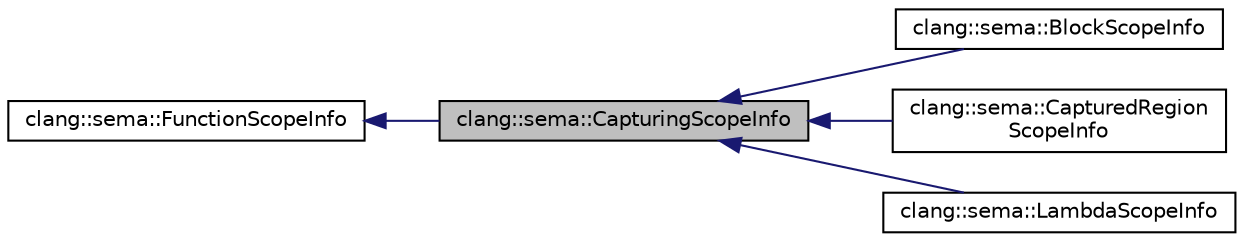 digraph "clang::sema::CapturingScopeInfo"
{
 // LATEX_PDF_SIZE
  bgcolor="transparent";
  edge [fontname="Helvetica",fontsize="10",labelfontname="Helvetica",labelfontsize="10"];
  node [fontname="Helvetica",fontsize="10",shape=record];
  rankdir="LR";
  Node1 [label="clang::sema::CapturingScopeInfo",height=0.2,width=0.4,color="black", fillcolor="grey75", style="filled", fontcolor="black",tooltip=" "];
  Node2 -> Node1 [dir="back",color="midnightblue",fontsize="10",style="solid",fontname="Helvetica"];
  Node2 [label="clang::sema::FunctionScopeInfo",height=0.2,width=0.4,color="black",URL="$classclang_1_1sema_1_1FunctionScopeInfo.html",tooltip="Retains information about a function, method, or block that is currently being parsed."];
  Node1 -> Node3 [dir="back",color="midnightblue",fontsize="10",style="solid",fontname="Helvetica"];
  Node3 [label="clang::sema::BlockScopeInfo",height=0.2,width=0.4,color="black",URL="$classclang_1_1sema_1_1BlockScopeInfo.html",tooltip="Retains information about a block that is currently being parsed."];
  Node1 -> Node4 [dir="back",color="midnightblue",fontsize="10",style="solid",fontname="Helvetica"];
  Node4 [label="clang::sema::CapturedRegion\lScopeInfo",height=0.2,width=0.4,color="black",URL="$classclang_1_1sema_1_1CapturedRegionScopeInfo.html",tooltip="Retains information about a captured region."];
  Node1 -> Node5 [dir="back",color="midnightblue",fontsize="10",style="solid",fontname="Helvetica"];
  Node5 [label="clang::sema::LambdaScopeInfo",height=0.2,width=0.4,color="black",URL="$classclang_1_1sema_1_1LambdaScopeInfo.html",tooltip=" "];
}
